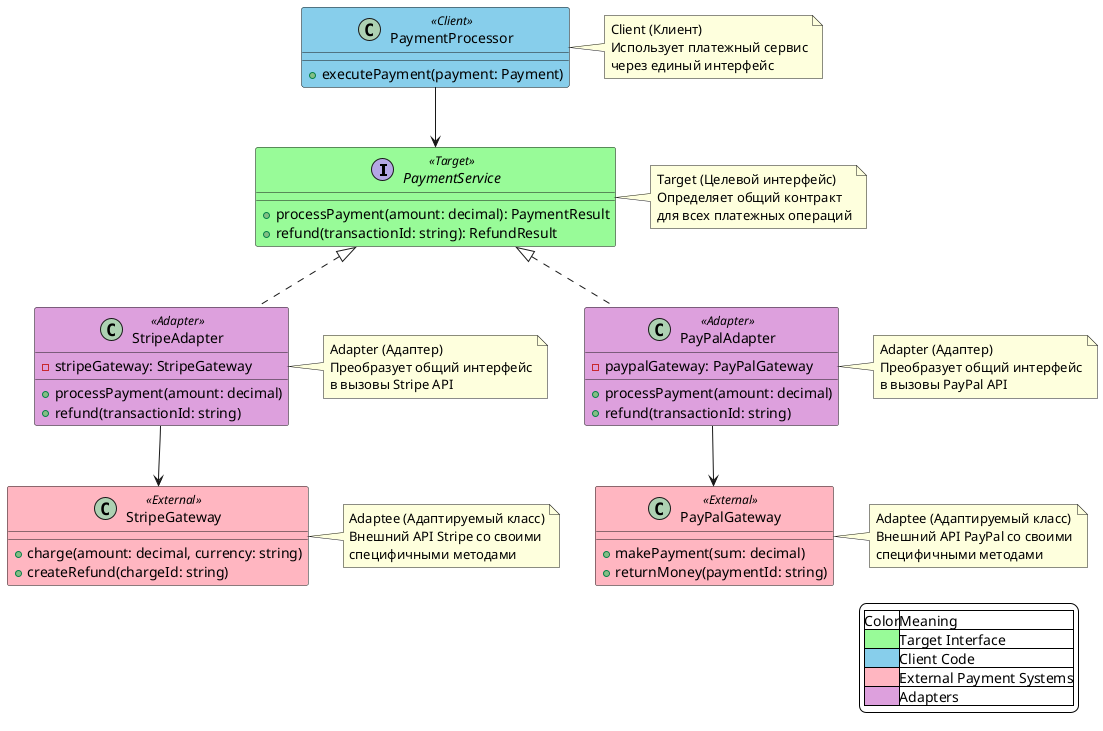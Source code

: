 @startuml
skinparam backgroundColor white
skinparam handwritten false

legend right
  |Color|Meaning|
  |<#98FB98>|Target Interface|
  |<#87CEEB>|Client Code|
  |<#FFB6C1>|External Payment Systems|
  |<#DDA0DD>|Adapters|
endlegend

interface PaymentService {
    +processPayment(amount: decimal): PaymentResult
    +refund(transactionId: string): RefundResult
}

class PaymentProcessor {
    +executePayment(payment: Payment)
}

class StripeGateway {
    +charge(amount: decimal, currency: string)
    +createRefund(chargeId: string)
}

class PayPalGateway {
    +makePayment(sum: decimal)
    +returnMoney(paymentId: string)
}

class StripeAdapter {
    -stripeGateway: StripeGateway
    +processPayment(amount: decimal)
    +refund(transactionId: string)
}

class PayPalAdapter {
    -paypalGateway: PayPalGateway
    +processPayment(amount: decimal)
    +refund(transactionId: string)
}

PaymentService <|.. StripeAdapter
PaymentService <|.. PayPalAdapter
PaymentProcessor --> PaymentService
StripeAdapter --> StripeGateway
PayPalAdapter --> PayPalGateway

note right of PaymentService
  Target (Целевой интерфейс)
  Определяет общий контракт
  для всех платежных операций
end note

note right of PaymentProcessor
  Client (Клиент)
  Использует платежный сервис
  через единый интерфейс
end note

note right of StripeGateway
  Adaptee (Адаптируемый класс)
  Внешний API Stripe со своими
  специфичными методами
end note

note right of PayPalGateway
  Adaptee (Адаптируемый класс)
  Внешний API PayPal со своими
  специфичными методами
end note

note right of StripeAdapter
  Adapter (Адаптер)
  Преобразует общий интерфейс
  в вызовы Stripe API
end note

note right of PayPalAdapter
  Adapter (Адаптер)
  Преобразует общий интерфейс
  в вызовы PayPal API
end note

skinparam class {
    BackgroundColor<<Target>> #98FB98
    BackgroundColor<<Client>> #87CEEB
    BackgroundColor<<External>> #FFB6C1
    BackgroundColor<<Adapter>> #DDA0DD
}

PaymentService <<Target>>
PaymentProcessor <<Client>>
StripeGateway <<External>>
PayPalGateway <<External>>
StripeAdapter <<Adapter>>
PayPalAdapter <<Adapter>>
@enduml